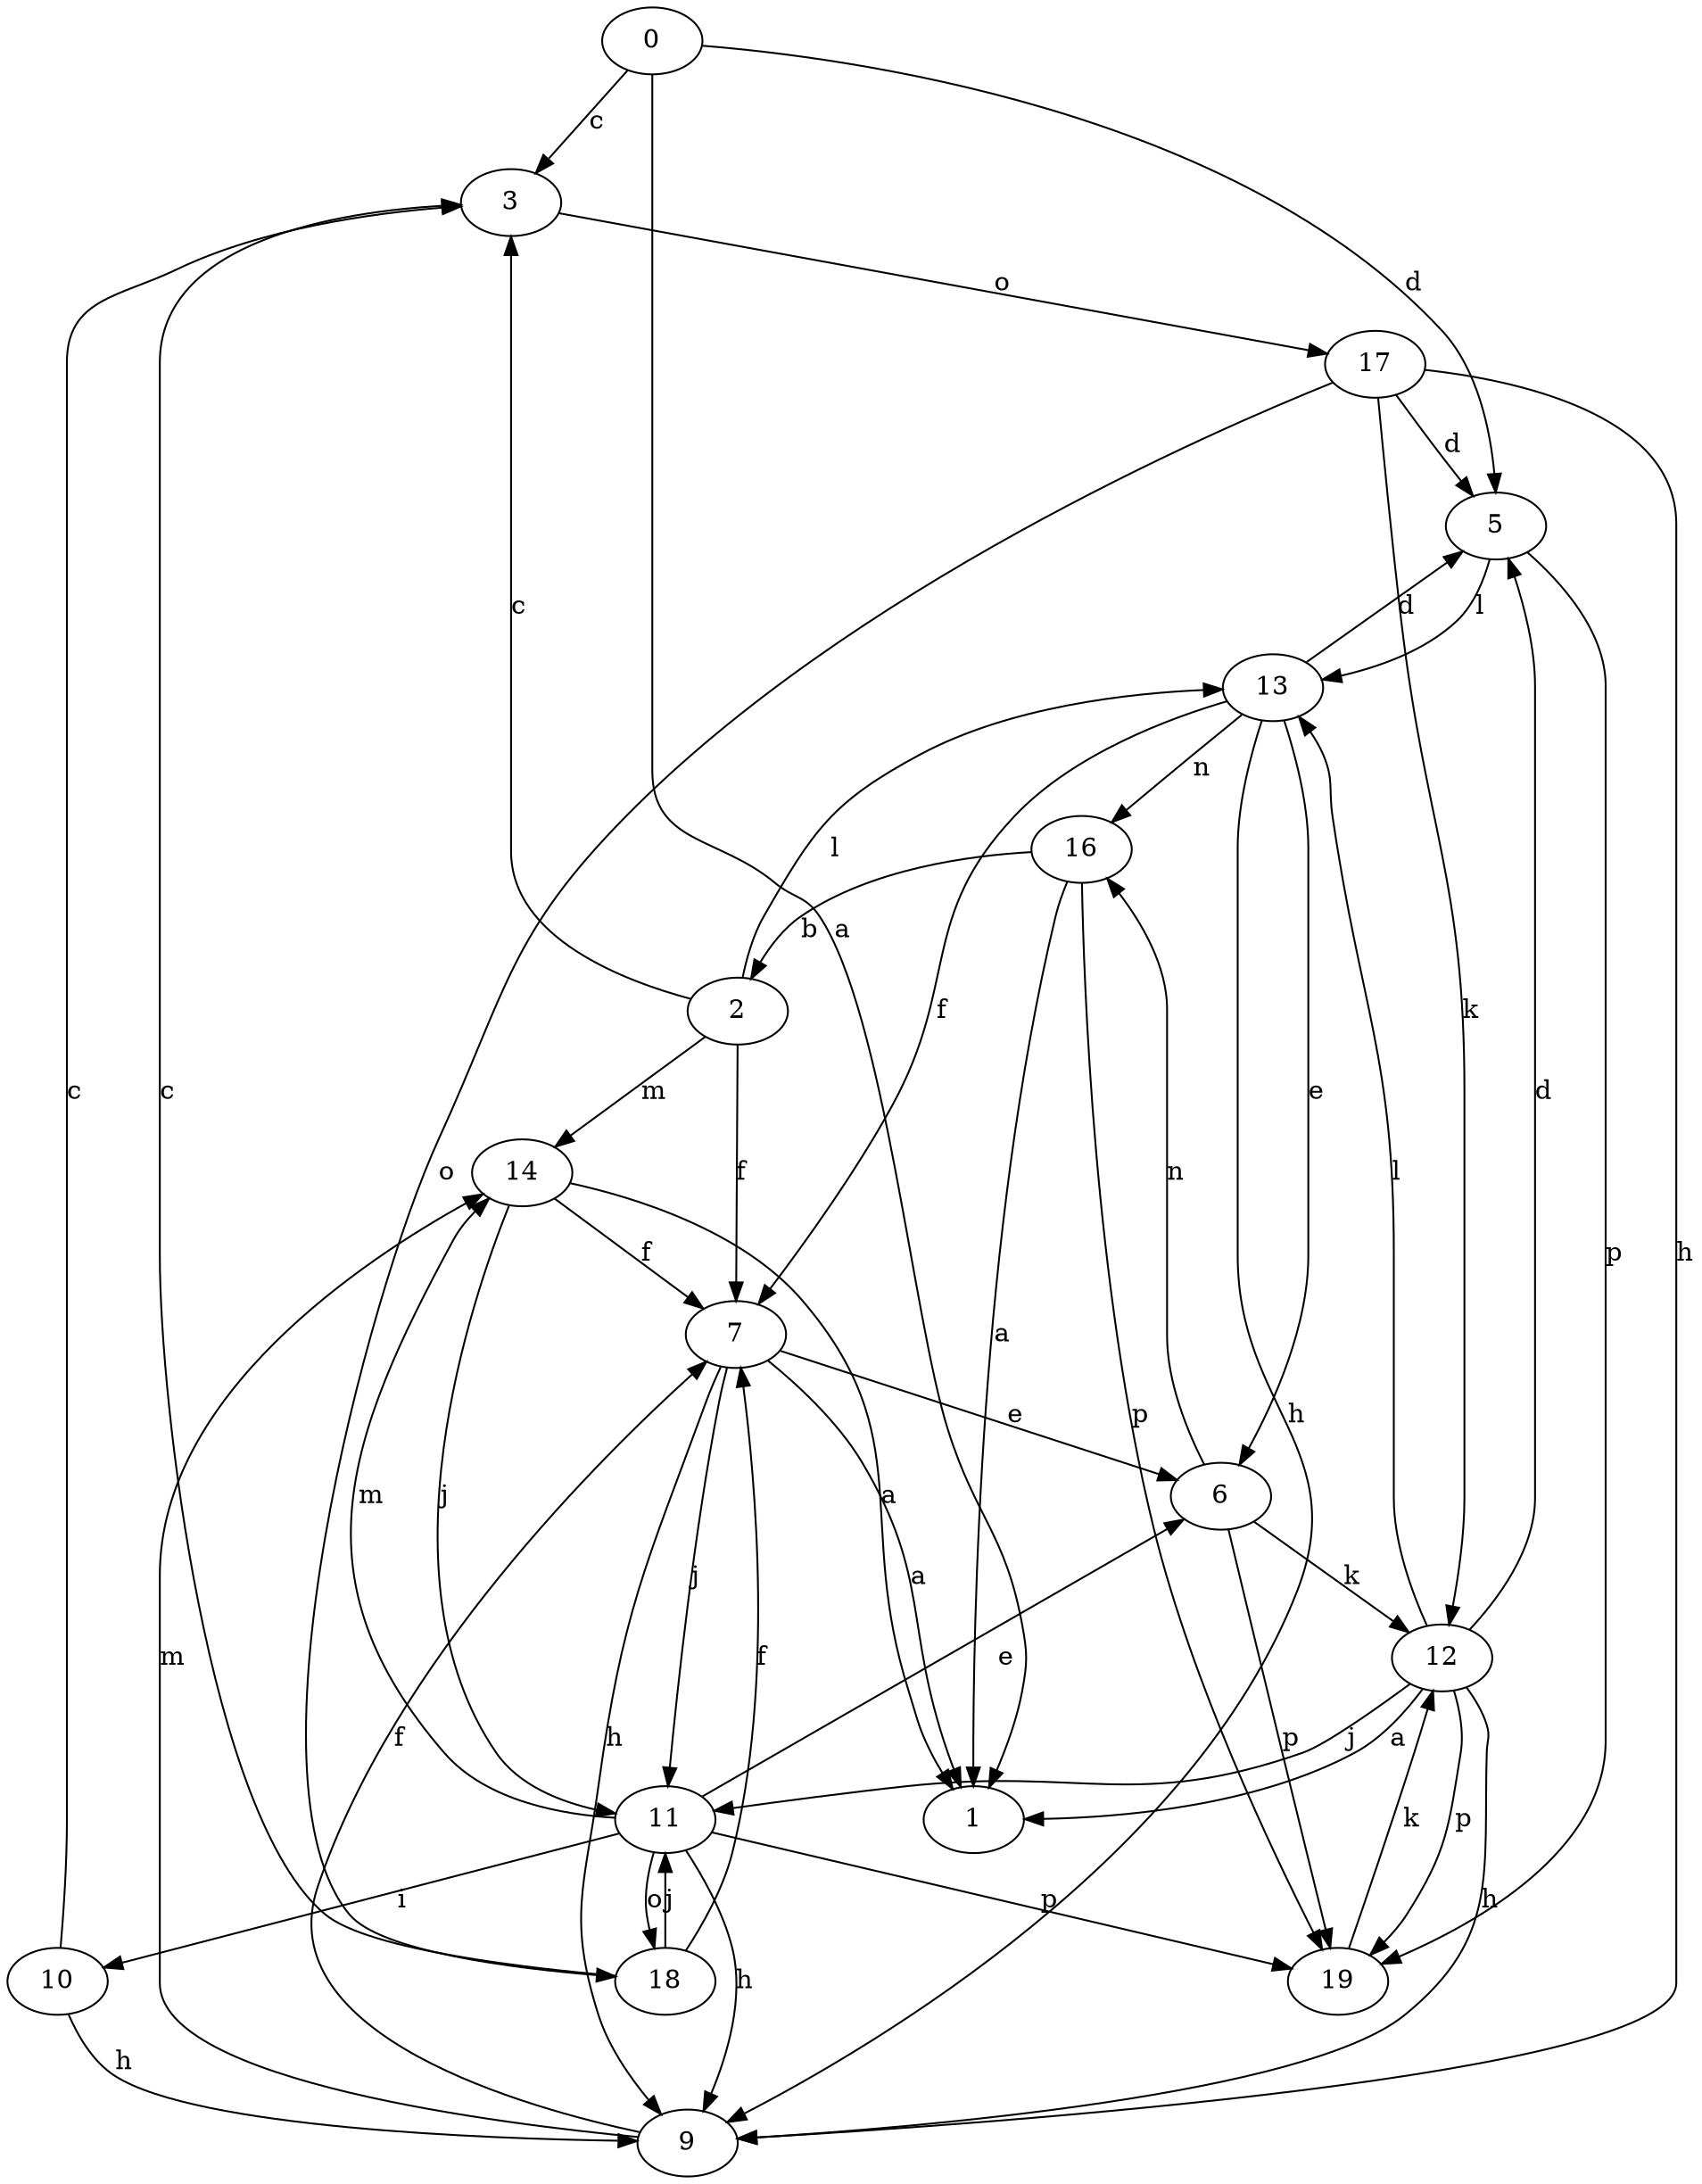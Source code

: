 strict digraph  {
0;
1;
2;
3;
5;
6;
7;
9;
10;
11;
12;
13;
14;
16;
17;
18;
19;
0 -> 1  [label=a];
0 -> 3  [label=c];
0 -> 5  [label=d];
2 -> 3  [label=c];
2 -> 7  [label=f];
2 -> 13  [label=l];
2 -> 14  [label=m];
3 -> 17  [label=o];
5 -> 13  [label=l];
5 -> 19  [label=p];
6 -> 12  [label=k];
6 -> 16  [label=n];
6 -> 19  [label=p];
7 -> 1  [label=a];
7 -> 6  [label=e];
7 -> 9  [label=h];
7 -> 11  [label=j];
9 -> 7  [label=f];
9 -> 14  [label=m];
10 -> 3  [label=c];
10 -> 9  [label=h];
11 -> 6  [label=e];
11 -> 9  [label=h];
11 -> 10  [label=i];
11 -> 14  [label=m];
11 -> 18  [label=o];
11 -> 19  [label=p];
12 -> 1  [label=a];
12 -> 5  [label=d];
12 -> 9  [label=h];
12 -> 11  [label=j];
12 -> 13  [label=l];
12 -> 19  [label=p];
13 -> 5  [label=d];
13 -> 6  [label=e];
13 -> 7  [label=f];
13 -> 9  [label=h];
13 -> 16  [label=n];
14 -> 1  [label=a];
14 -> 7  [label=f];
14 -> 11  [label=j];
16 -> 1  [label=a];
16 -> 2  [label=b];
16 -> 19  [label=p];
17 -> 5  [label=d];
17 -> 9  [label=h];
17 -> 12  [label=k];
17 -> 18  [label=o];
18 -> 3  [label=c];
18 -> 7  [label=f];
18 -> 11  [label=j];
19 -> 12  [label=k];
}

